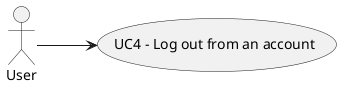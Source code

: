 @startuml

left to right direction
actor User

usecase UC4 as "UC4 - Log out from an account"
User --> UC4

@enduml